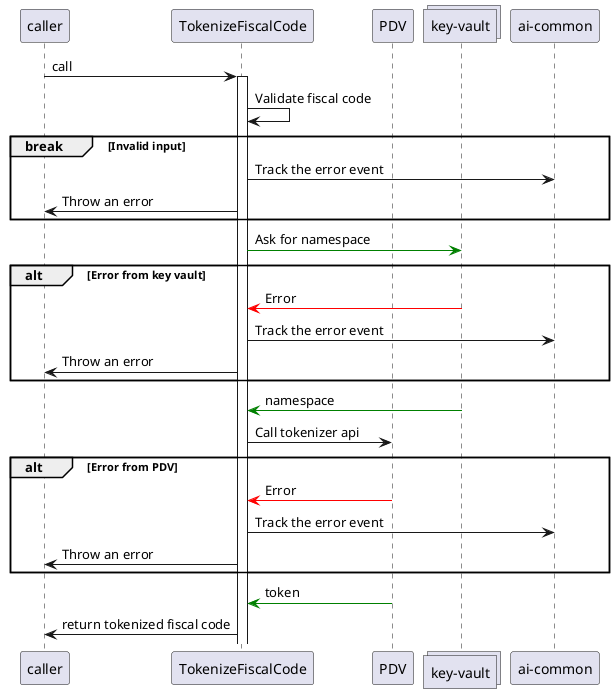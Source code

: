 @startuml TokenizeFiscalCode

participant caller
participant TokenizeFiscalCode as tf
participant PDV
collections "key-vault" as kv
participant "ai-common" as ai

caller -> tf : call
activate tf

tf -> tf : Validate fiscal code

break Invalid input
  tf -> ai : Track the error event
  tf -> caller : Throw an error
end

tf -[#green]> kv : Ask for namespace

alt Error from key vault
  kv -[#red]> tf : Error
  tf -> ai : Track the error event
  tf -> caller : Throw an error
end

kv -[#green]> tf : namespace

tf -> PDV : Call tokenizer api

alt Error from PDV
  PDV -[#red]> tf : Error
  tf -> ai : Track the error event
  tf -> caller : Throw an error
end

PDV -[#green]> tf : token
tf -> caller : return tokenized fiscal code

@enduml
